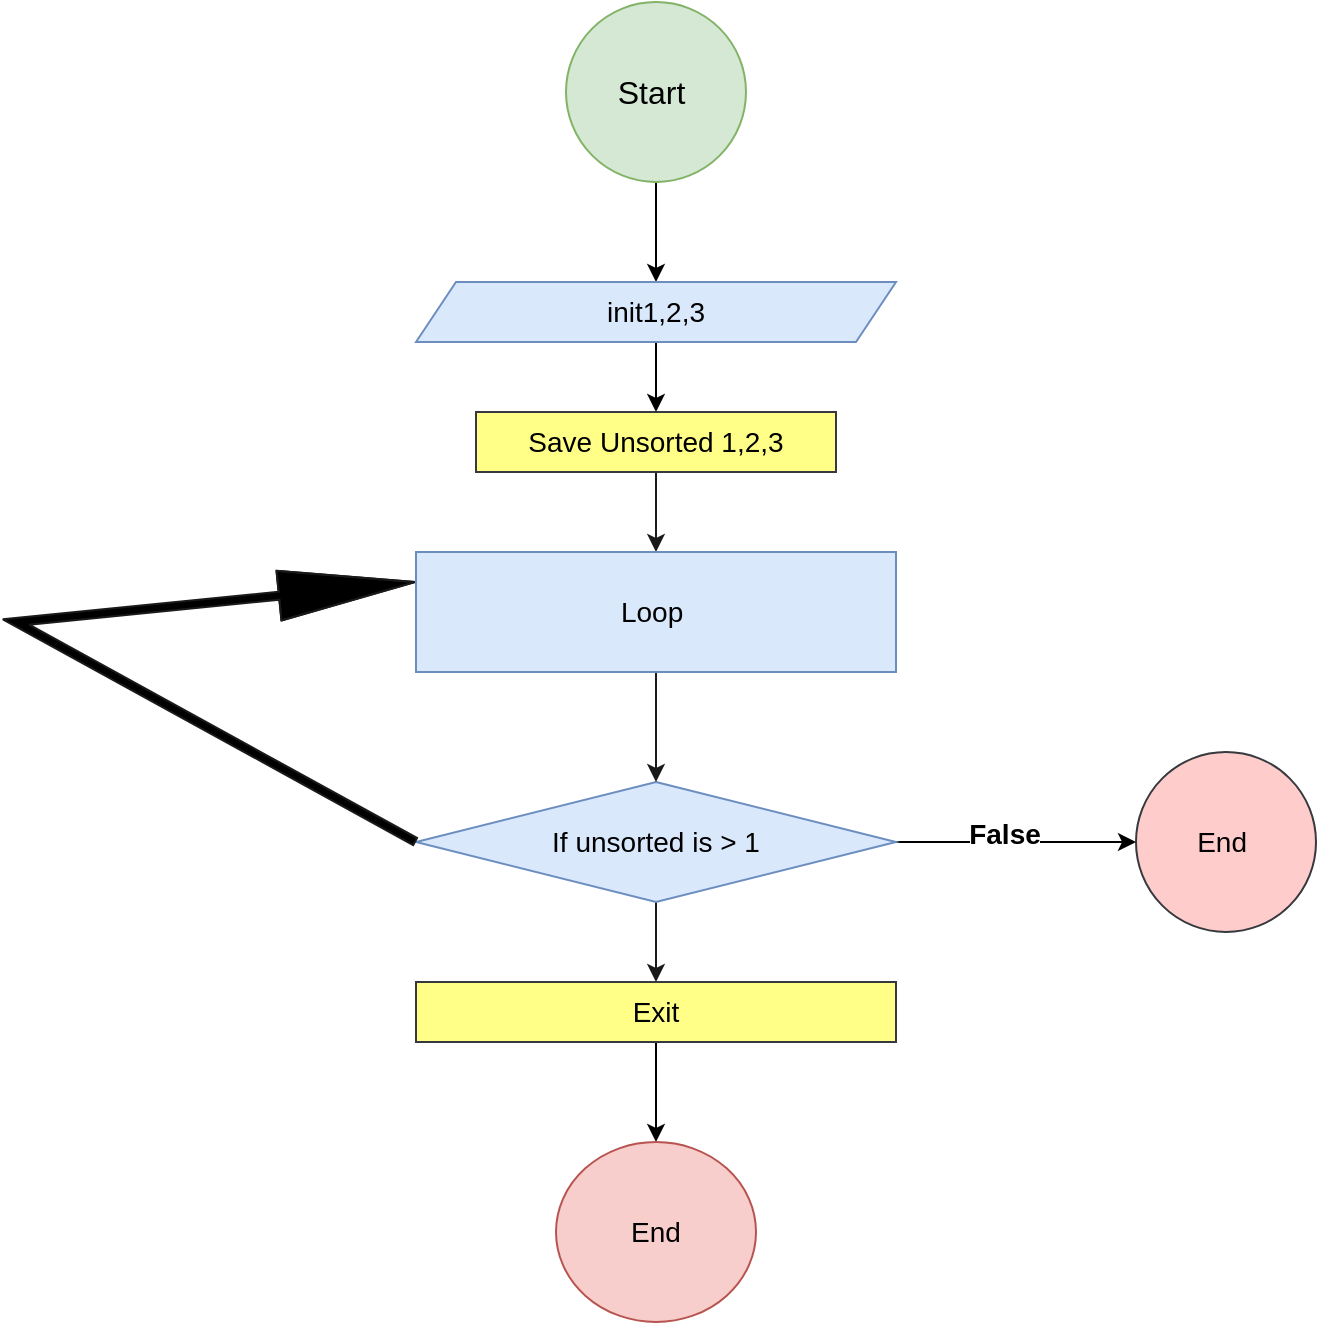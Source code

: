 <mxfile version="20.3.6" type="github">
  <diagram id="C5RBs43oDa-KdzZeNtuy" name="Page-1">
    <mxGraphModel dx="781" dy="446" grid="1" gridSize="10" guides="1" tooltips="1" connect="1" arrows="1" fold="1" page="1" pageScale="1" pageWidth="827" pageHeight="1169" math="0" shadow="0">
      <root>
        <mxCell id="WIyWlLk6GJQsqaUBKTNV-0" />
        <mxCell id="WIyWlLk6GJQsqaUBKTNV-1" parent="WIyWlLk6GJQsqaUBKTNV-0" />
        <mxCell id="GjDUzmmRZ3CTvb0R5z6C-5" value="" style="edgeStyle=orthogonalEdgeStyle;rounded=0;orthogonalLoop=1;jettySize=auto;html=1;fontSize=14;" edge="1" parent="WIyWlLk6GJQsqaUBKTNV-1" source="GjDUzmmRZ3CTvb0R5z6C-0" target="GjDUzmmRZ3CTvb0R5z6C-4">
          <mxGeometry relative="1" as="geometry" />
        </mxCell>
        <mxCell id="GjDUzmmRZ3CTvb0R5z6C-0" value="&lt;font size=&quot;3&quot;&gt;Start&amp;nbsp;&lt;/font&gt;" style="ellipse;whiteSpace=wrap;html=1;fillColor=#d5e8d4;strokeColor=#82b366;" vertex="1" parent="WIyWlLk6GJQsqaUBKTNV-1">
          <mxGeometry x="315" y="30" width="90" height="90" as="geometry" />
        </mxCell>
        <mxCell id="GjDUzmmRZ3CTvb0R5z6C-7" value="" style="edgeStyle=orthogonalEdgeStyle;rounded=0;orthogonalLoop=1;jettySize=auto;html=1;fontSize=14;" edge="1" parent="WIyWlLk6GJQsqaUBKTNV-1" source="GjDUzmmRZ3CTvb0R5z6C-4" target="GjDUzmmRZ3CTvb0R5z6C-6">
          <mxGeometry relative="1" as="geometry" />
        </mxCell>
        <mxCell id="GjDUzmmRZ3CTvb0R5z6C-4" value="init1,2,3" style="shape=parallelogram;perimeter=parallelogramPerimeter;whiteSpace=wrap;html=1;fixedSize=1;fontSize=14;fillColor=#dae8fc;strokeColor=#6c8ebf;" vertex="1" parent="WIyWlLk6GJQsqaUBKTNV-1">
          <mxGeometry x="240" y="170" width="240" height="30" as="geometry" />
        </mxCell>
        <mxCell id="GjDUzmmRZ3CTvb0R5z6C-44" value="" style="edgeStyle=orthogonalEdgeStyle;rounded=0;sketch=0;fillStyle=solid;orthogonalLoop=1;jettySize=auto;html=1;shadow=0;strokeColor=#1A1A1A;fontSize=14;fillColor=#000000;gradientColor=default;" edge="1" parent="WIyWlLk6GJQsqaUBKTNV-1" source="GjDUzmmRZ3CTvb0R5z6C-6" target="GjDUzmmRZ3CTvb0R5z6C-40">
          <mxGeometry relative="1" as="geometry" />
        </mxCell>
        <mxCell id="GjDUzmmRZ3CTvb0R5z6C-6" value="Save Unsorted 1,2,3" style="whiteSpace=wrap;html=1;fontSize=14;fillColor=#ffff88;strokeColor=#36393d;" vertex="1" parent="WIyWlLk6GJQsqaUBKTNV-1">
          <mxGeometry x="270" y="235" width="180" height="30" as="geometry" />
        </mxCell>
        <mxCell id="GjDUzmmRZ3CTvb0R5z6C-21" value="" style="edgeStyle=orthogonalEdgeStyle;rounded=0;orthogonalLoop=1;jettySize=auto;html=1;fontSize=14;" edge="1" parent="WIyWlLk6GJQsqaUBKTNV-1" source="GjDUzmmRZ3CTvb0R5z6C-17" target="GjDUzmmRZ3CTvb0R5z6C-20">
          <mxGeometry relative="1" as="geometry" />
        </mxCell>
        <mxCell id="GjDUzmmRZ3CTvb0R5z6C-33" value="&lt;b&gt;False&lt;/b&gt;" style="edgeLabel;html=1;align=center;verticalAlign=middle;resizable=0;points=[];fontSize=14;" vertex="1" connectable="0" parent="GjDUzmmRZ3CTvb0R5z6C-21">
          <mxGeometry x="-0.11" y="4" relative="1" as="geometry">
            <mxPoint as="offset" />
          </mxGeometry>
        </mxCell>
        <mxCell id="GjDUzmmRZ3CTvb0R5z6C-46" value="" style="edgeStyle=orthogonalEdgeStyle;rounded=0;sketch=0;fillStyle=solid;orthogonalLoop=1;jettySize=auto;html=1;shadow=0;strokeColor=#1A1A1A;fontSize=14;fillColor=#000000;gradientColor=default;" edge="1" parent="WIyWlLk6GJQsqaUBKTNV-1" source="GjDUzmmRZ3CTvb0R5z6C-17" target="GjDUzmmRZ3CTvb0R5z6C-24">
          <mxGeometry relative="1" as="geometry" />
        </mxCell>
        <mxCell id="GjDUzmmRZ3CTvb0R5z6C-17" value="If unsorted is &amp;gt; 1" style="rhombus;whiteSpace=wrap;html=1;fontSize=14;fillColor=#dae8fc;strokeColor=#6c8ebf;" vertex="1" parent="WIyWlLk6GJQsqaUBKTNV-1">
          <mxGeometry x="240" y="420" width="240" height="60" as="geometry" />
        </mxCell>
        <mxCell id="GjDUzmmRZ3CTvb0R5z6C-20" value="End&amp;nbsp;" style="ellipse;whiteSpace=wrap;html=1;fontSize=14;fillColor=#ffcccc;strokeColor=#36393d;" vertex="1" parent="WIyWlLk6GJQsqaUBKTNV-1">
          <mxGeometry x="600" y="405" width="90" height="90" as="geometry" />
        </mxCell>
        <mxCell id="GjDUzmmRZ3CTvb0R5z6C-27" value="" style="edgeStyle=orthogonalEdgeStyle;rounded=0;orthogonalLoop=1;jettySize=auto;html=1;fontSize=14;" edge="1" parent="WIyWlLk6GJQsqaUBKTNV-1" source="GjDUzmmRZ3CTvb0R5z6C-24" target="GjDUzmmRZ3CTvb0R5z6C-26">
          <mxGeometry relative="1" as="geometry" />
        </mxCell>
        <mxCell id="GjDUzmmRZ3CTvb0R5z6C-24" value="Exit" style="whiteSpace=wrap;html=1;fontSize=14;fillColor=#ffff88;strokeColor=#36393d;" vertex="1" parent="WIyWlLk6GJQsqaUBKTNV-1">
          <mxGeometry x="240" y="520" width="240" height="30" as="geometry" />
        </mxCell>
        <mxCell id="GjDUzmmRZ3CTvb0R5z6C-26" value="End" style="ellipse;whiteSpace=wrap;html=1;fontSize=14;fillColor=#f8cecc;strokeColor=#b85450;" vertex="1" parent="WIyWlLk6GJQsqaUBKTNV-1">
          <mxGeometry x="310" y="600" width="100" height="90" as="geometry" />
        </mxCell>
        <mxCell id="GjDUzmmRZ3CTvb0R5z6C-32" value="" style="shape=flexArrow;endArrow=classic;html=1;rounded=0;fontSize=14;width=4;endSize=22.45;strokeColor=#1A1A1A;shadow=0;sketch=0;fillColor=#000000;fillStyle=solid;gradientColor=default;exitX=0;exitY=0.5;exitDx=0;exitDy=0;entryX=0;entryY=0.25;entryDx=0;entryDy=0;" edge="1" parent="WIyWlLk6GJQsqaUBKTNV-1" source="GjDUzmmRZ3CTvb0R5z6C-17" target="GjDUzmmRZ3CTvb0R5z6C-40">
          <mxGeometry width="50" height="50" relative="1" as="geometry">
            <mxPoint x="250" y="340" as="sourcePoint" />
            <mxPoint x="270" y="240" as="targetPoint" />
            <Array as="points">
              <mxPoint x="40" y="340" />
            </Array>
          </mxGeometry>
        </mxCell>
        <mxCell id="GjDUzmmRZ3CTvb0R5z6C-45" value="" style="edgeStyle=orthogonalEdgeStyle;rounded=0;sketch=0;fillStyle=solid;orthogonalLoop=1;jettySize=auto;html=1;shadow=0;strokeColor=#1A1A1A;fontSize=14;fillColor=#000000;gradientColor=default;" edge="1" parent="WIyWlLk6GJQsqaUBKTNV-1" source="GjDUzmmRZ3CTvb0R5z6C-40" target="GjDUzmmRZ3CTvb0R5z6C-17">
          <mxGeometry relative="1" as="geometry" />
        </mxCell>
        <mxCell id="GjDUzmmRZ3CTvb0R5z6C-40" value="Loop&amp;nbsp;" style="whiteSpace=wrap;html=1;fontSize=14;fillColor=#dae8fc;strokeColor=#6c8ebf;" vertex="1" parent="WIyWlLk6GJQsqaUBKTNV-1">
          <mxGeometry x="240" y="305" width="240" height="60" as="geometry" />
        </mxCell>
      </root>
    </mxGraphModel>
  </diagram>
</mxfile>
